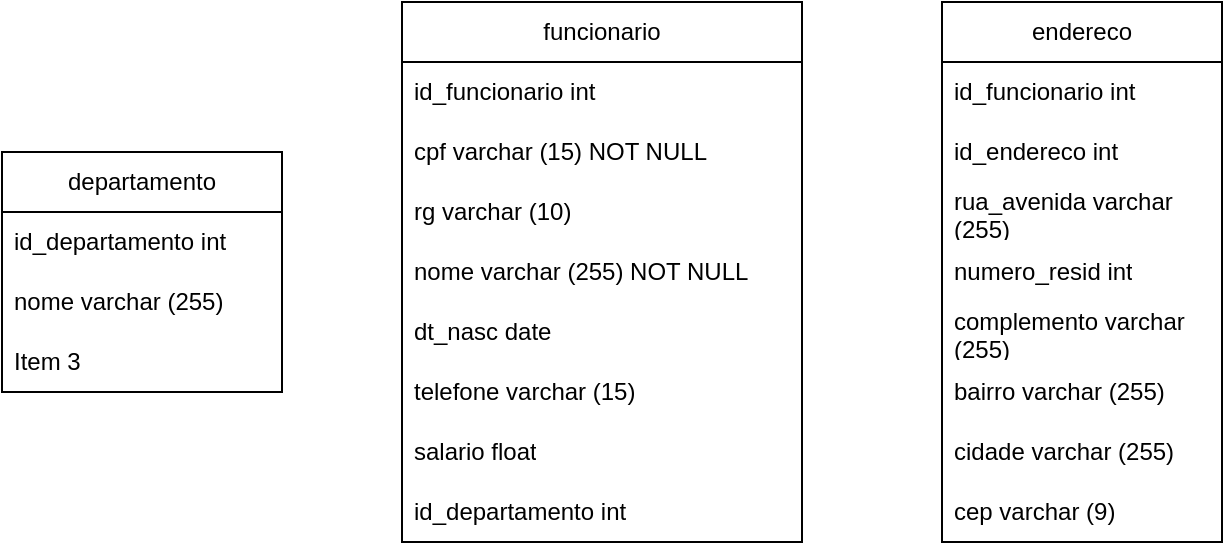 <mxfile version="22.0.2" type="github">
  <diagram name="Página-1" id="NIQxf6c5ylT0cN-yYIWs">
    <mxGraphModel dx="963" dy="1666" grid="1" gridSize="10" guides="1" tooltips="1" connect="1" arrows="1" fold="1" page="1" pageScale="1" pageWidth="827" pageHeight="1169" math="0" shadow="0">
      <root>
        <mxCell id="0" />
        <mxCell id="1" parent="0" />
        <mxCell id="ZuHZDca96Pl7qAv8FHFV-1" value="departamento" style="swimlane;fontStyle=0;childLayout=stackLayout;horizontal=1;startSize=30;horizontalStack=0;resizeParent=1;resizeParentMax=0;resizeLast=0;collapsible=1;marginBottom=0;whiteSpace=wrap;html=1;" vertex="1" parent="1">
          <mxGeometry x="100" y="-1015" width="140" height="120" as="geometry" />
        </mxCell>
        <mxCell id="ZuHZDca96Pl7qAv8FHFV-2" value="id_departamento int&amp;nbsp;" style="text;strokeColor=none;fillColor=none;align=left;verticalAlign=middle;spacingLeft=4;spacingRight=4;overflow=hidden;points=[[0,0.5],[1,0.5]];portConstraint=eastwest;rotatable=0;whiteSpace=wrap;html=1;" vertex="1" parent="ZuHZDca96Pl7qAv8FHFV-1">
          <mxGeometry y="30" width="140" height="30" as="geometry" />
        </mxCell>
        <mxCell id="ZuHZDca96Pl7qAv8FHFV-3" value="nome varchar (255)" style="text;strokeColor=none;fillColor=none;align=left;verticalAlign=middle;spacingLeft=4;spacingRight=4;overflow=hidden;points=[[0,0.5],[1,0.5]];portConstraint=eastwest;rotatable=0;whiteSpace=wrap;html=1;" vertex="1" parent="ZuHZDca96Pl7qAv8FHFV-1">
          <mxGeometry y="60" width="140" height="30" as="geometry" />
        </mxCell>
        <mxCell id="ZuHZDca96Pl7qAv8FHFV-4" value="Item 3" style="text;strokeColor=none;fillColor=none;align=left;verticalAlign=middle;spacingLeft=4;spacingRight=4;overflow=hidden;points=[[0,0.5],[1,0.5]];portConstraint=eastwest;rotatable=0;whiteSpace=wrap;html=1;" vertex="1" parent="ZuHZDca96Pl7qAv8FHFV-1">
          <mxGeometry y="90" width="140" height="30" as="geometry" />
        </mxCell>
        <mxCell id="ZuHZDca96Pl7qAv8FHFV-5" value="funcionario" style="swimlane;fontStyle=0;childLayout=stackLayout;horizontal=1;startSize=30;horizontalStack=0;resizeParent=1;resizeParentMax=0;resizeLast=0;collapsible=1;marginBottom=0;whiteSpace=wrap;html=1;" vertex="1" parent="1">
          <mxGeometry x="300" y="-1090" width="200" height="270" as="geometry">
            <mxRectangle x="300" y="-1090" width="100" height="30" as="alternateBounds" />
          </mxGeometry>
        </mxCell>
        <mxCell id="ZuHZDca96Pl7qAv8FHFV-6" value="id_funcionario int&amp;nbsp;" style="text;strokeColor=none;fillColor=none;align=left;verticalAlign=middle;spacingLeft=4;spacingRight=4;overflow=hidden;points=[[0,0.5],[1,0.5]];portConstraint=eastwest;rotatable=0;whiteSpace=wrap;html=1;" vertex="1" parent="ZuHZDca96Pl7qAv8FHFV-5">
          <mxGeometry y="30" width="200" height="30" as="geometry" />
        </mxCell>
        <mxCell id="ZuHZDca96Pl7qAv8FHFV-7" value="cpf varchar (15) NOT NULL" style="text;strokeColor=none;fillColor=none;align=left;verticalAlign=middle;spacingLeft=4;spacingRight=4;overflow=hidden;points=[[0,0.5],[1,0.5]];portConstraint=eastwest;rotatable=0;whiteSpace=wrap;html=1;" vertex="1" parent="ZuHZDca96Pl7qAv8FHFV-5">
          <mxGeometry y="60" width="200" height="30" as="geometry" />
        </mxCell>
        <mxCell id="ZuHZDca96Pl7qAv8FHFV-9" value="rg varchar (10)" style="text;strokeColor=none;fillColor=none;align=left;verticalAlign=middle;spacingLeft=4;spacingRight=4;overflow=hidden;points=[[0,0.5],[1,0.5]];portConstraint=eastwest;rotatable=0;whiteSpace=wrap;html=1;" vertex="1" parent="ZuHZDca96Pl7qAv8FHFV-5">
          <mxGeometry y="90" width="200" height="30" as="geometry" />
        </mxCell>
        <mxCell id="ZuHZDca96Pl7qAv8FHFV-10" value="nome varchar (255) NOT NULL" style="text;strokeColor=none;fillColor=none;align=left;verticalAlign=middle;spacingLeft=4;spacingRight=4;overflow=hidden;points=[[0,0.5],[1,0.5]];portConstraint=eastwest;rotatable=0;whiteSpace=wrap;html=1;" vertex="1" parent="ZuHZDca96Pl7qAv8FHFV-5">
          <mxGeometry y="120" width="200" height="30" as="geometry" />
        </mxCell>
        <mxCell id="ZuHZDca96Pl7qAv8FHFV-11" value="dt_nasc date" style="text;strokeColor=none;fillColor=none;align=left;verticalAlign=middle;spacingLeft=4;spacingRight=4;overflow=hidden;points=[[0,0.5],[1,0.5]];portConstraint=eastwest;rotatable=0;whiteSpace=wrap;html=1;" vertex="1" parent="ZuHZDca96Pl7qAv8FHFV-5">
          <mxGeometry y="150" width="200" height="30" as="geometry" />
        </mxCell>
        <mxCell id="ZuHZDca96Pl7qAv8FHFV-12" value="telefone varchar (15)" style="text;strokeColor=none;fillColor=none;align=left;verticalAlign=middle;spacingLeft=4;spacingRight=4;overflow=hidden;points=[[0,0.5],[1,0.5]];portConstraint=eastwest;rotatable=0;whiteSpace=wrap;html=1;" vertex="1" parent="ZuHZDca96Pl7qAv8FHFV-5">
          <mxGeometry y="180" width="200" height="30" as="geometry" />
        </mxCell>
        <mxCell id="ZuHZDca96Pl7qAv8FHFV-13" value="salario float" style="text;strokeColor=none;fillColor=none;align=left;verticalAlign=middle;spacingLeft=4;spacingRight=4;overflow=hidden;points=[[0,0.5],[1,0.5]];portConstraint=eastwest;rotatable=0;whiteSpace=wrap;html=1;" vertex="1" parent="ZuHZDca96Pl7qAv8FHFV-5">
          <mxGeometry y="210" width="200" height="30" as="geometry" />
        </mxCell>
        <mxCell id="ZuHZDca96Pl7qAv8FHFV-19" value="id_departamento int&amp;nbsp;" style="text;strokeColor=none;fillColor=none;align=left;verticalAlign=middle;spacingLeft=4;spacingRight=4;overflow=hidden;points=[[0,0.5],[1,0.5]];portConstraint=eastwest;rotatable=0;whiteSpace=wrap;html=1;" vertex="1" parent="ZuHZDca96Pl7qAv8FHFV-5">
          <mxGeometry y="240" width="200" height="30" as="geometry" />
        </mxCell>
        <mxCell id="ZuHZDca96Pl7qAv8FHFV-15" value="endereco" style="swimlane;fontStyle=0;childLayout=stackLayout;horizontal=1;startSize=30;horizontalStack=0;resizeParent=1;resizeParentMax=0;resizeLast=0;collapsible=1;marginBottom=0;whiteSpace=wrap;html=1;" vertex="1" parent="1">
          <mxGeometry x="570" y="-1090" width="140" height="270" as="geometry">
            <mxRectangle x="570" y="-1090" width="90" height="30" as="alternateBounds" />
          </mxGeometry>
        </mxCell>
        <mxCell id="ZuHZDca96Pl7qAv8FHFV-16" value="id_funcionario int" style="text;strokeColor=none;fillColor=none;align=left;verticalAlign=middle;spacingLeft=4;spacingRight=4;overflow=hidden;points=[[0,0.5],[1,0.5]];portConstraint=eastwest;rotatable=0;whiteSpace=wrap;html=1;" vertex="1" parent="ZuHZDca96Pl7qAv8FHFV-15">
          <mxGeometry y="30" width="140" height="30" as="geometry" />
        </mxCell>
        <mxCell id="ZuHZDca96Pl7qAv8FHFV-17" value="id_endereco int" style="text;strokeColor=none;fillColor=none;align=left;verticalAlign=middle;spacingLeft=4;spacingRight=4;overflow=hidden;points=[[0,0.5],[1,0.5]];portConstraint=eastwest;rotatable=0;whiteSpace=wrap;html=1;" vertex="1" parent="ZuHZDca96Pl7qAv8FHFV-15">
          <mxGeometry y="60" width="140" height="30" as="geometry" />
        </mxCell>
        <mxCell id="ZuHZDca96Pl7qAv8FHFV-18" value="rua_avenida varchar (255)" style="text;strokeColor=none;fillColor=none;align=left;verticalAlign=middle;spacingLeft=4;spacingRight=4;overflow=hidden;points=[[0,0.5],[1,0.5]];portConstraint=eastwest;rotatable=0;whiteSpace=wrap;html=1;" vertex="1" parent="ZuHZDca96Pl7qAv8FHFV-15">
          <mxGeometry y="90" width="140" height="30" as="geometry" />
        </mxCell>
        <mxCell id="ZuHZDca96Pl7qAv8FHFV-23" value="numero_resid int" style="text;strokeColor=none;fillColor=none;align=left;verticalAlign=middle;spacingLeft=4;spacingRight=4;overflow=hidden;points=[[0,0.5],[1,0.5]];portConstraint=eastwest;rotatable=0;whiteSpace=wrap;html=1;" vertex="1" parent="ZuHZDca96Pl7qAv8FHFV-15">
          <mxGeometry y="120" width="140" height="30" as="geometry" />
        </mxCell>
        <mxCell id="ZuHZDca96Pl7qAv8FHFV-24" value="complemento varchar (255)" style="text;strokeColor=none;fillColor=none;align=left;verticalAlign=middle;spacingLeft=4;spacingRight=4;overflow=hidden;points=[[0,0.5],[1,0.5]];portConstraint=eastwest;rotatable=0;whiteSpace=wrap;html=1;" vertex="1" parent="ZuHZDca96Pl7qAv8FHFV-15">
          <mxGeometry y="150" width="140" height="30" as="geometry" />
        </mxCell>
        <mxCell id="ZuHZDca96Pl7qAv8FHFV-20" value="bairro varchar (255)" style="text;strokeColor=none;fillColor=none;align=left;verticalAlign=middle;spacingLeft=4;spacingRight=4;overflow=hidden;points=[[0,0.5],[1,0.5]];portConstraint=eastwest;rotatable=0;whiteSpace=wrap;html=1;" vertex="1" parent="ZuHZDca96Pl7qAv8FHFV-15">
          <mxGeometry y="180" width="140" height="30" as="geometry" />
        </mxCell>
        <mxCell id="ZuHZDca96Pl7qAv8FHFV-21" value="cidade varchar (255)" style="text;strokeColor=none;fillColor=none;align=left;verticalAlign=middle;spacingLeft=4;spacingRight=4;overflow=hidden;points=[[0,0.5],[1,0.5]];portConstraint=eastwest;rotatable=0;whiteSpace=wrap;html=1;" vertex="1" parent="ZuHZDca96Pl7qAv8FHFV-15">
          <mxGeometry y="210" width="140" height="30" as="geometry" />
        </mxCell>
        <mxCell id="ZuHZDca96Pl7qAv8FHFV-22" value="cep varchar (9)" style="text;strokeColor=none;fillColor=none;align=left;verticalAlign=middle;spacingLeft=4;spacingRight=4;overflow=hidden;points=[[0,0.5],[1,0.5]];portConstraint=eastwest;rotatable=0;whiteSpace=wrap;html=1;" vertex="1" parent="ZuHZDca96Pl7qAv8FHFV-15">
          <mxGeometry y="240" width="140" height="30" as="geometry" />
        </mxCell>
      </root>
    </mxGraphModel>
  </diagram>
</mxfile>
